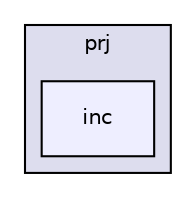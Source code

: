 digraph G {
  compound=true
  node [ fontsize="10", fontname="Helvetica"];
  edge [ labelfontsize="10", labelfontname="Helvetica"];
  subgraph clusterdir_2e0856046610385bb2c1a0056b9b6818 {
    graph [ bgcolor="#ddddee", pencolor="black", label="prj" fontname="Helvetica", fontsize="10", URL="dir_2e0856046610385bb2c1a0056b9b6818.html"]
  dir_f352885eb8b09ddaa3c12ec855b2ad4a [shape=box, label="inc", style="filled", fillcolor="#eeeeff", pencolor="black", URL="dir_f352885eb8b09ddaa3c12ec855b2ad4a.html"];
  }
}

